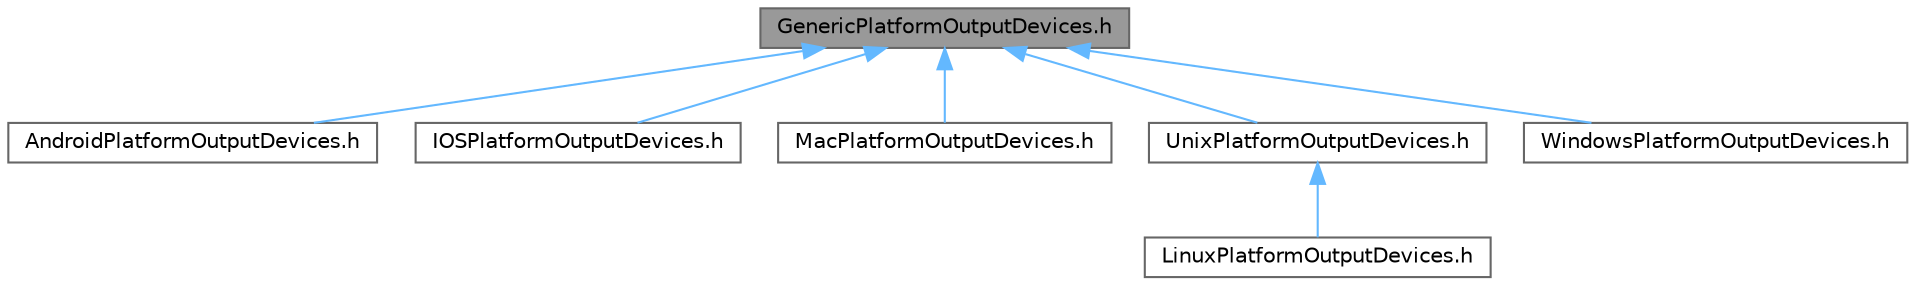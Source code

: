 digraph "GenericPlatformOutputDevices.h"
{
 // INTERACTIVE_SVG=YES
 // LATEX_PDF_SIZE
  bgcolor="transparent";
  edge [fontname=Helvetica,fontsize=10,labelfontname=Helvetica,labelfontsize=10];
  node [fontname=Helvetica,fontsize=10,shape=box,height=0.2,width=0.4];
  Node1 [id="Node000001",label="GenericPlatformOutputDevices.h",height=0.2,width=0.4,color="gray40", fillcolor="grey60", style="filled", fontcolor="black",tooltip=" "];
  Node1 -> Node2 [id="edge1_Node000001_Node000002",dir="back",color="steelblue1",style="solid",tooltip=" "];
  Node2 [id="Node000002",label="AndroidPlatformOutputDevices.h",height=0.2,width=0.4,color="grey40", fillcolor="white", style="filled",URL="$d0/dea/AndroidPlatformOutputDevices_8h.html",tooltip=" "];
  Node1 -> Node3 [id="edge2_Node000001_Node000003",dir="back",color="steelblue1",style="solid",tooltip=" "];
  Node3 [id="Node000003",label="IOSPlatformOutputDevices.h",height=0.2,width=0.4,color="grey40", fillcolor="white", style="filled",URL="$d6/d66/IOSPlatformOutputDevices_8h.html",tooltip=" "];
  Node1 -> Node4 [id="edge3_Node000001_Node000004",dir="back",color="steelblue1",style="solid",tooltip=" "];
  Node4 [id="Node000004",label="MacPlatformOutputDevices.h",height=0.2,width=0.4,color="grey40", fillcolor="white", style="filled",URL="$d2/d46/MacPlatformOutputDevices_8h.html",tooltip=" "];
  Node1 -> Node5 [id="edge4_Node000001_Node000005",dir="back",color="steelblue1",style="solid",tooltip=" "];
  Node5 [id="Node000005",label="UnixPlatformOutputDevices.h",height=0.2,width=0.4,color="grey40", fillcolor="white", style="filled",URL="$d3/da9/UnixPlatformOutputDevices_8h.html",tooltip=" "];
  Node5 -> Node6 [id="edge5_Node000005_Node000006",dir="back",color="steelblue1",style="solid",tooltip=" "];
  Node6 [id="Node000006",label="LinuxPlatformOutputDevices.h",height=0.2,width=0.4,color="grey40", fillcolor="white", style="filled",URL="$d9/df6/LinuxPlatformOutputDevices_8h.html",tooltip=" "];
  Node1 -> Node7 [id="edge6_Node000001_Node000007",dir="back",color="steelblue1",style="solid",tooltip=" "];
  Node7 [id="Node000007",label="WindowsPlatformOutputDevices.h",height=0.2,width=0.4,color="grey40", fillcolor="white", style="filled",URL="$de/d0a/WindowsPlatformOutputDevices_8h.html",tooltip=" "];
}
